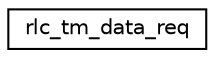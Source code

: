 digraph "Graphical Class Hierarchy"
{
 // LATEX_PDF_SIZE
  edge [fontname="Helvetica",fontsize="10",labelfontname="Helvetica",labelfontsize="10"];
  node [fontname="Helvetica",fontsize="10",shape=record];
  rankdir="LR";
  Node0 [label="rlc_tm_data_req",height=0.2,width=0.4,color="black", fillcolor="white", style="filled",URL="$structrlc__tm__data__req.html",tooltip=" "];
}
